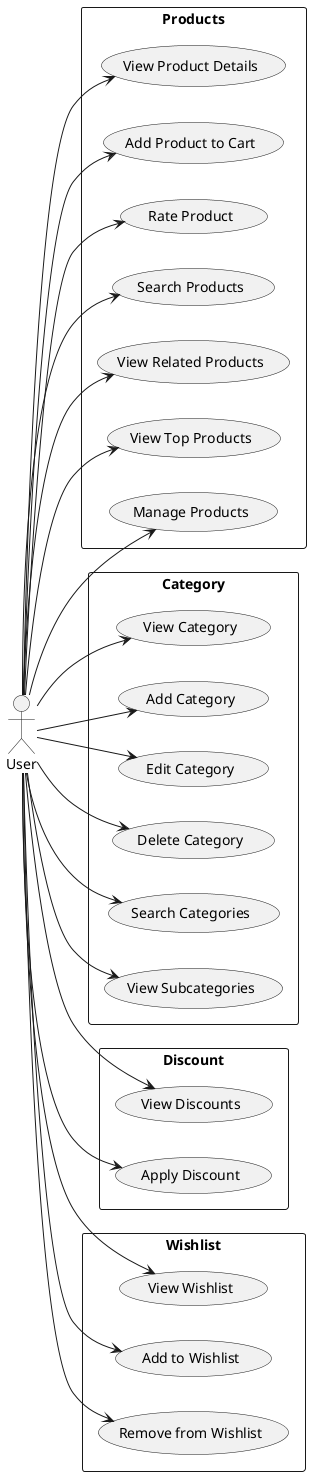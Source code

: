 @startuml usecase

left to right direction
skinparam packageStyle rectangle

actor User as User

package "Products" {
    usecase "View Product Details" as ViewProductDetails
    usecase "Add Product to Cart" as AddProductToCart
    usecase "Rate Product" as RateProduct
    usecase "Search Products" as SearchProducts
    usecase "View Related Products" as ViewRelatedProducts
    usecase "View Top Products" as ViewTopProducts
    usecase "Manage Products" as ManageProducts
}

package "Category" {
    usecase "View Category" as ViewCategory
    usecase "Add Category" as AddCategory
    usecase "Edit Category" as EditCategory
    usecase "Delete Category" as DeleteCategory
    usecase "Search Categories" as SearchCategories
    usecase "View Subcategories" as ViewSubcategories
}

package "Discount" {
    usecase "View Discounts" as ViewDiscounts
    usecase "Apply Discount" as ApplyDiscount
}

package "Wishlist" {
    usecase "View Wishlist" as ViewWishlist
    usecase "Add to Wishlist" as AddToWishlist
    usecase "Remove from Wishlist" as RemoveFromWishlist
}

User --> ViewProductDetails
User --> AddProductToCart
User --> RateProduct
User --> SearchProducts
User --> ViewRelatedProducts
User --> ViewTopProducts
User --> ManageProducts

User --> ViewCategory
User --> AddCategory
User --> EditCategory
User --> DeleteCategory
User --> SearchCategories
User --> ViewSubcategories

User --> ViewDiscounts
User --> ApplyDiscount

User --> ViewWishlist
User --> AddToWishlist
User --> RemoveFromWishlist

@enduml
